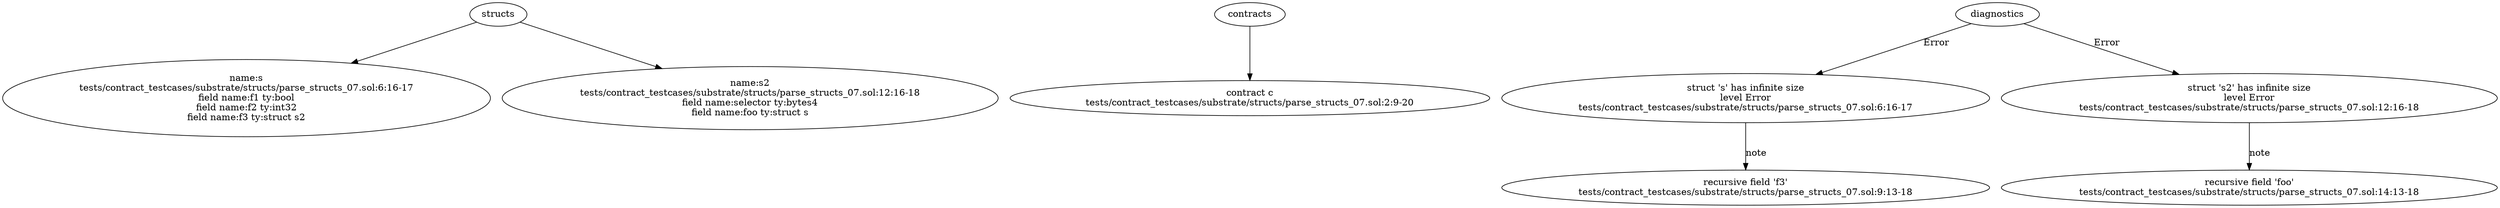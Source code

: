 strict digraph "tests/contract_testcases/substrate/structs/parse_structs_07.sol" {
	s [label="name:s\ntests/contract_testcases/substrate/structs/parse_structs_07.sol:6:16-17\nfield name:f1 ty:bool\nfield name:f2 ty:int32\nfield name:f3 ty:struct s2"]
	s2 [label="name:s2\ntests/contract_testcases/substrate/structs/parse_structs_07.sol:12:16-18\nfield name:selector ty:bytes4\nfield name:foo ty:struct s"]
	contract [label="contract c\ntests/contract_testcases/substrate/structs/parse_structs_07.sol:2:9-20"]
	diagnostic [label="struct 's' has infinite size\nlevel Error\ntests/contract_testcases/substrate/structs/parse_structs_07.sol:6:16-17"]
	note [label="recursive field 'f3'\ntests/contract_testcases/substrate/structs/parse_structs_07.sol:9:13-18"]
	diagnostic_9 [label="struct 's2' has infinite size\nlevel Error\ntests/contract_testcases/substrate/structs/parse_structs_07.sol:12:16-18"]
	note_10 [label="recursive field 'foo'\ntests/contract_testcases/substrate/structs/parse_structs_07.sol:14:13-18"]
	structs -> s
	structs -> s2
	contracts -> contract
	diagnostics -> diagnostic [label="Error"]
	diagnostic -> note [label="note"]
	diagnostics -> diagnostic_9 [label="Error"]
	diagnostic_9 -> note_10 [label="note"]
}
